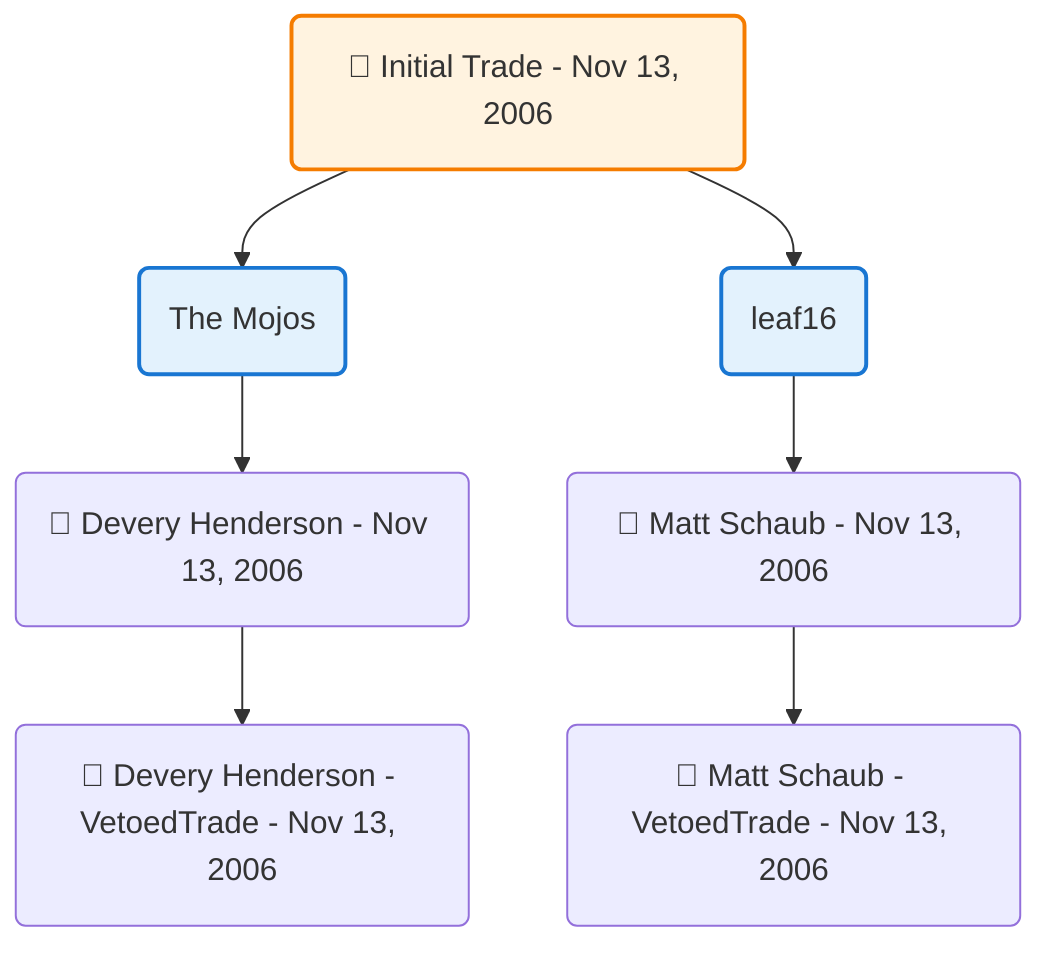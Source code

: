 flowchart TD

    TRADE_MAIN("🔄 Initial Trade - Nov 13, 2006")
    TEAM_1("The Mojos")
    TEAM_2("leaf16")
    NODE_7e7b5d41-2182-43ab-b4b3-3bfeee9698ca("🔄 Devery Henderson - Nov 13, 2006")
    NODE_ee7b7439-87a4-4e2e-a91f-b623e80e3761("🔹 Devery Henderson - VetoedTrade - Nov 13, 2006")
    NODE_b834bfcc-32d4-44f6-b0c0-40df0be37d24("🔄 Matt Schaub - Nov 13, 2006")
    NODE_7bfac3b5-7540-44b3-8a5e-865e770d6a20("🔹 Matt Schaub - VetoedTrade - Nov 13, 2006")

    TRADE_MAIN --> TEAM_1
    TRADE_MAIN --> TEAM_2
    TEAM_1 --> NODE_7e7b5d41-2182-43ab-b4b3-3bfeee9698ca
    NODE_7e7b5d41-2182-43ab-b4b3-3bfeee9698ca --> NODE_ee7b7439-87a4-4e2e-a91f-b623e80e3761
    TEAM_2 --> NODE_b834bfcc-32d4-44f6-b0c0-40df0be37d24
    NODE_b834bfcc-32d4-44f6-b0c0-40df0be37d24 --> NODE_7bfac3b5-7540-44b3-8a5e-865e770d6a20

    %% Node styling
    classDef teamNode fill:#e3f2fd,stroke:#1976d2,stroke-width:2px
    classDef tradeNode fill:#fff3e0,stroke:#f57c00,stroke-width:2px
    classDef playerNode fill:#f3e5f5,stroke:#7b1fa2,stroke-width:1px
    classDef nonRootPlayerNode fill:#f5f5f5,stroke:#757575,stroke-width:1px
    classDef endNode fill:#ffebee,stroke:#c62828,stroke-width:2px
    classDef waiverNode fill:#e8f5e8,stroke:#388e3c,stroke-width:2px
    classDef championshipNode fill:#fff9c4,stroke:#f57f17,stroke-width:3px

    class TEAM_1,TEAM_2 teamNode
    class TRADE_MAIN tradeNode